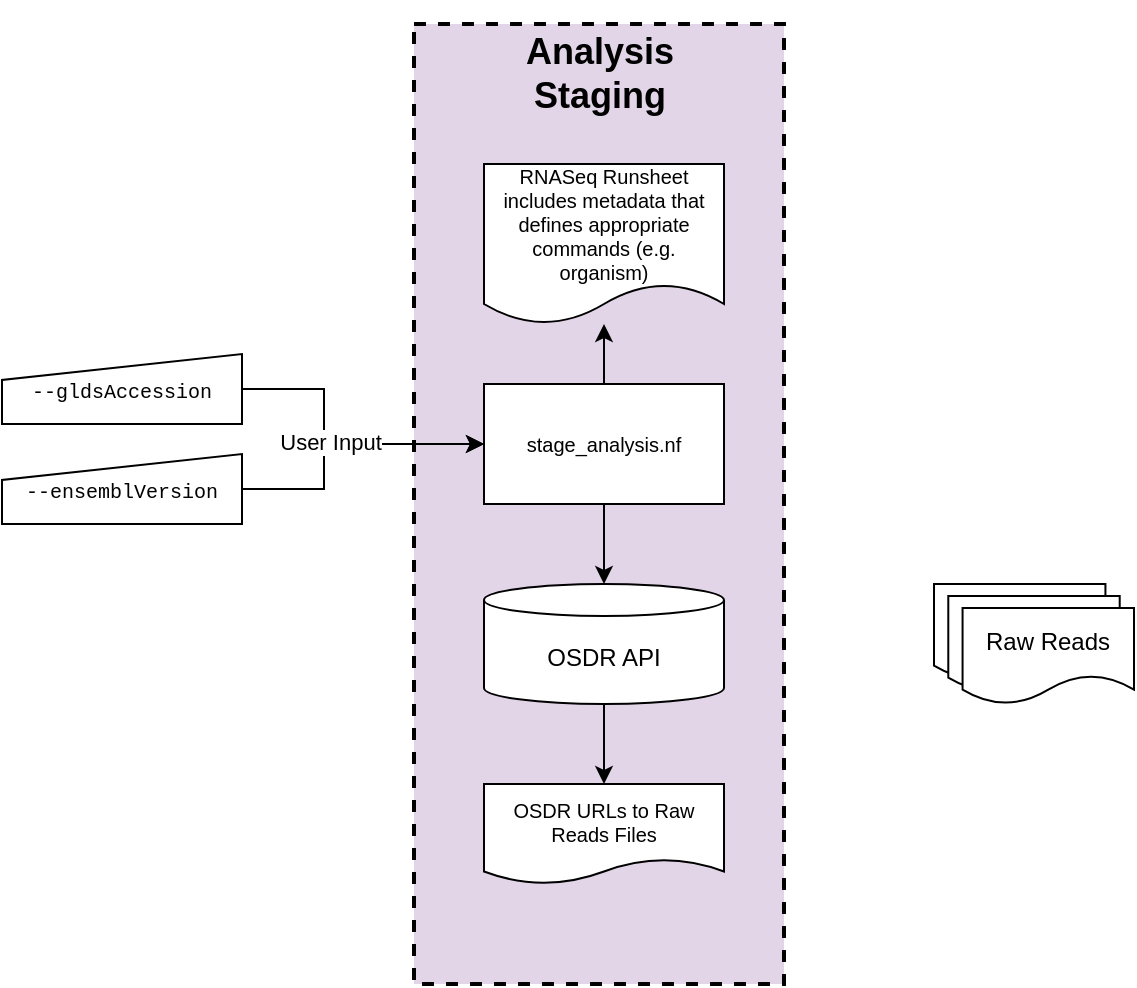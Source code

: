<mxfile version="26.0.16">
  <diagram id="yPxyJZ8AM_hMuL3Unpa9" name="RNASeqPPL">
    <mxGraphModel dx="1203" dy="877" grid="1" gridSize="10" guides="1" tooltips="1" connect="1" arrows="1" fold="1" page="1" pageScale="1" pageWidth="850" pageHeight="1100" math="0" shadow="0">
      <root>
        <mxCell id="0" />
        <mxCell id="1" parent="0" />
        <mxCell id="rDUlS8jjdEe4DjbBXOIM-208" value="" style="rounded=0;whiteSpace=wrap;html=1;align=center;dashed=1;strokeWidth=2;fillColor=#e1d5e7;strokeColor=#000000;" vertex="1" parent="1">
          <mxGeometry x="240" y="40" width="185" height="480" as="geometry" />
        </mxCell>
        <mxCell id="rDUlS8jjdEe4DjbBXOIM-188" style="edgeStyle=orthogonalEdgeStyle;rounded=0;orthogonalLoop=1;jettySize=auto;html=1;exitX=0.5;exitY=0;exitDx=0;exitDy=0;" edge="1" parent="1" source="rDUlS8jjdEe4DjbBXOIM-179" target="rDUlS8jjdEe4DjbBXOIM-180">
          <mxGeometry relative="1" as="geometry" />
        </mxCell>
        <mxCell id="rDUlS8jjdEe4DjbBXOIM-179" value="&lt;font style=&quot;font-size: 10px;&quot;&gt;stage_analysis.nf&lt;/font&gt;" style="rounded=0;whiteSpace=wrap;html=1;" vertex="1" parent="1">
          <mxGeometry x="275" y="220" width="120" height="60" as="geometry" />
        </mxCell>
        <mxCell id="rDUlS8jjdEe4DjbBXOIM-180" value="&lt;font&gt;RNASeq Runsheet includes metadata that defines appropriate commands (e.g. organism)&lt;/font&gt;" style="shape=document;whiteSpace=wrap;html=1;boundedLbl=1;size=0.25;fontSize=10;" vertex="1" parent="1">
          <mxGeometry x="275" y="110" width="120" height="80" as="geometry" />
        </mxCell>
        <mxCell id="rDUlS8jjdEe4DjbBXOIM-193" style="edgeStyle=orthogonalEdgeStyle;rounded=0;orthogonalLoop=1;jettySize=auto;html=1;exitX=0.5;exitY=1;exitDx=0;exitDy=0;exitPerimeter=0;entryX=0.5;entryY=0;entryDx=0;entryDy=0;" edge="1" parent="1" source="rDUlS8jjdEe4DjbBXOIM-181" target="rDUlS8jjdEe4DjbBXOIM-182">
          <mxGeometry relative="1" as="geometry" />
        </mxCell>
        <mxCell id="rDUlS8jjdEe4DjbBXOIM-181" value="OSDR API" style="shape=cylinder3;whiteSpace=wrap;html=1;boundedLbl=1;backgroundOutline=1;size=8;" vertex="1" parent="1">
          <mxGeometry x="275" y="320" width="120" height="60" as="geometry" />
        </mxCell>
        <mxCell id="rDUlS8jjdEe4DjbBXOIM-182" value="OSDR URLs to Raw Reads Files" style="shape=document;whiteSpace=wrap;html=1;boundedLbl=1;size=0.25;fontSize=10;" vertex="1" parent="1">
          <mxGeometry x="275" y="420" width="120" height="50" as="geometry" />
        </mxCell>
        <mxCell id="rDUlS8jjdEe4DjbBXOIM-186" value="" style="group" vertex="1" connectable="0" parent="1">
          <mxGeometry x="500" y="320" width="100" height="60" as="geometry" />
        </mxCell>
        <mxCell id="rDUlS8jjdEe4DjbBXOIM-183" value="" style="shape=document;whiteSpace=wrap;html=1;boundedLbl=1;" vertex="1" parent="rDUlS8jjdEe4DjbBXOIM-186">
          <mxGeometry width="85.714" height="48" as="geometry" />
        </mxCell>
        <mxCell id="rDUlS8jjdEe4DjbBXOIM-184" value="" style="shape=document;whiteSpace=wrap;html=1;boundedLbl=1;" vertex="1" parent="rDUlS8jjdEe4DjbBXOIM-186">
          <mxGeometry x="7.143" y="6" width="85.714" height="48" as="geometry" />
        </mxCell>
        <mxCell id="rDUlS8jjdEe4DjbBXOIM-185" value="Raw Reads" style="shape=document;whiteSpace=wrap;html=1;boundedLbl=1;" vertex="1" parent="rDUlS8jjdEe4DjbBXOIM-186">
          <mxGeometry x="14.286" y="12" width="85.714" height="48" as="geometry" />
        </mxCell>
        <mxCell id="rDUlS8jjdEe4DjbBXOIM-192" style="edgeStyle=orthogonalEdgeStyle;rounded=0;orthogonalLoop=1;jettySize=auto;html=1;exitX=0.5;exitY=1;exitDx=0;exitDy=0;entryX=0.5;entryY=0;entryDx=0;entryDy=0;entryPerimeter=0;" edge="1" parent="1" source="rDUlS8jjdEe4DjbBXOIM-179" target="rDUlS8jjdEe4DjbBXOIM-181">
          <mxGeometry relative="1" as="geometry" />
        </mxCell>
        <mxCell id="rDUlS8jjdEe4DjbBXOIM-199" style="edgeStyle=orthogonalEdgeStyle;rounded=0;orthogonalLoop=1;jettySize=auto;html=1;exitX=1;exitY=0.5;exitDx=0;exitDy=0;entryX=0;entryY=0.5;entryDx=0;entryDy=0;" edge="1" parent="1" source="rDUlS8jjdEe4DjbBXOIM-206" target="rDUlS8jjdEe4DjbBXOIM-179">
          <mxGeometry relative="1" as="geometry">
            <mxPoint x="155" y="225" as="sourcePoint" />
            <Array as="points">
              <mxPoint x="195" y="223" />
              <mxPoint x="195" y="250" />
            </Array>
          </mxGeometry>
        </mxCell>
        <mxCell id="rDUlS8jjdEe4DjbBXOIM-202" style="edgeStyle=orthogonalEdgeStyle;rounded=0;orthogonalLoop=1;jettySize=auto;html=1;exitX=1;exitY=0.5;exitDx=0;exitDy=0;entryX=0;entryY=0.5;entryDx=0;entryDy=0;" edge="1" parent="1" source="rDUlS8jjdEe4DjbBXOIM-207" target="rDUlS8jjdEe4DjbBXOIM-179">
          <mxGeometry relative="1" as="geometry">
            <mxPoint x="155" y="275" as="sourcePoint" />
            <Array as="points">
              <mxPoint x="195" y="273" />
              <mxPoint x="195" y="250" />
            </Array>
          </mxGeometry>
        </mxCell>
        <mxCell id="rDUlS8jjdEe4DjbBXOIM-203" value="User Input" style="edgeLabel;html=1;align=center;verticalAlign=middle;resizable=0;points=[];" vertex="1" connectable="0" parent="rDUlS8jjdEe4DjbBXOIM-202">
          <mxGeometry x="0.232" y="-1" relative="1" as="geometry">
            <mxPoint x="-22" y="-2" as="offset" />
          </mxGeometry>
        </mxCell>
        <mxCell id="rDUlS8jjdEe4DjbBXOIM-206" value="&lt;span style=&quot;font-family: &amp;quot;Courier New&amp;quot;; font-size: 10px;&quot;&gt;--gldsAccession&lt;/span&gt;" style="shape=manualInput;whiteSpace=wrap;html=1;size=13;" vertex="1" parent="1">
          <mxGeometry x="34" y="205" width="120" height="35" as="geometry" />
        </mxCell>
        <mxCell id="rDUlS8jjdEe4DjbBXOIM-207" value="&lt;span style=&quot;font-family: &amp;quot;Courier New&amp;quot;; font-size: 10px;&quot;&gt;--ensemblVersion&lt;/span&gt;" style="shape=manualInput;whiteSpace=wrap;html=1;size=13;" vertex="1" parent="1">
          <mxGeometry x="34" y="255" width="120" height="35" as="geometry" />
        </mxCell>
        <mxCell id="rDUlS8jjdEe4DjbBXOIM-210" value="&lt;h2&gt;Analysis Staging&lt;/h2&gt;" style="text;html=1;align=center;verticalAlign=middle;whiteSpace=wrap;rounded=0;" vertex="1" parent="1">
          <mxGeometry x="302.5" y="50" width="60" height="30" as="geometry" />
        </mxCell>
      </root>
    </mxGraphModel>
  </diagram>
</mxfile>
